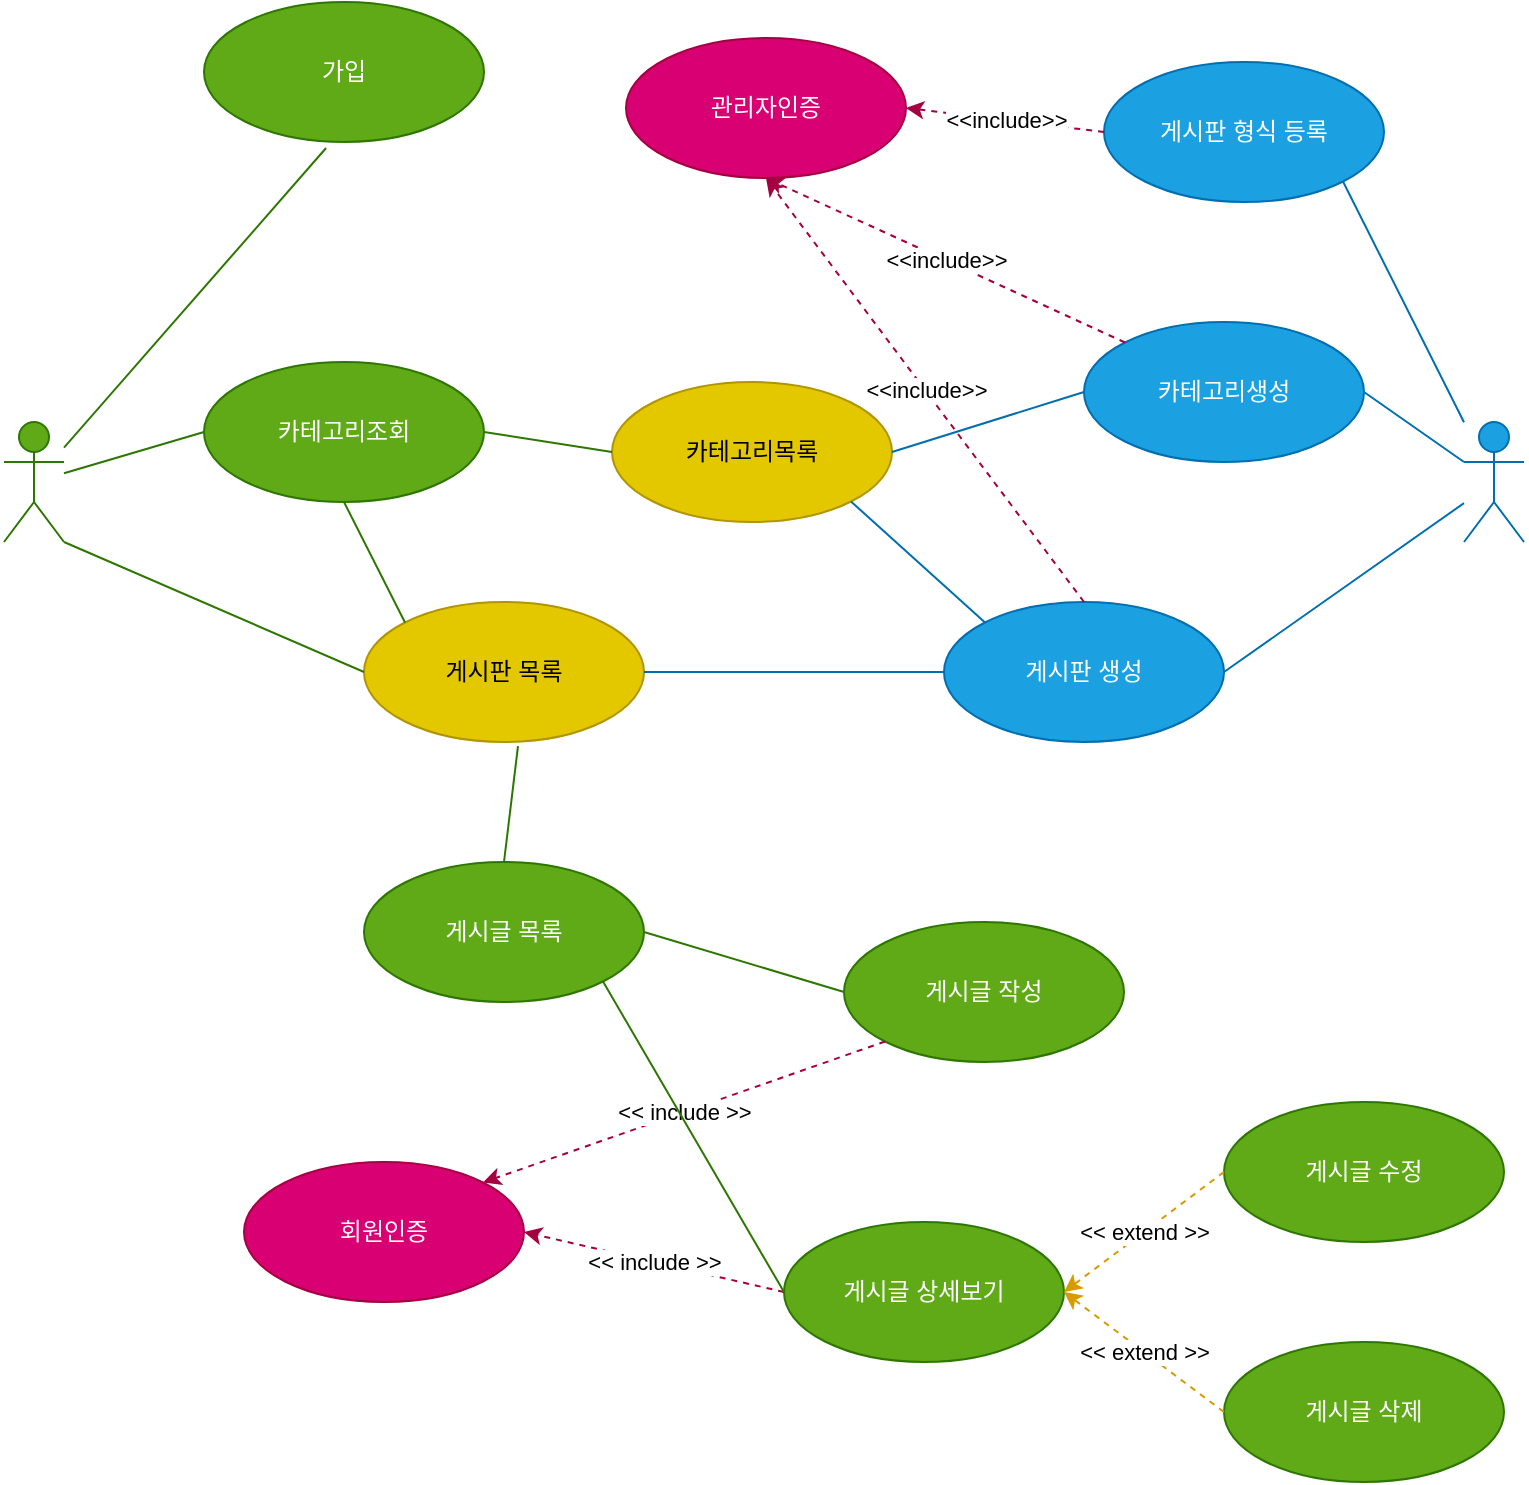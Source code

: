 <mxfile version="21.3.5" type="device">
  <diagram name="페이지-1" id="JWs8nHGsYyW8wRs4B4A1">
    <mxGraphModel dx="1306" dy="786" grid="0" gridSize="10" guides="1" tooltips="1" connect="1" arrows="1" fold="1" page="1" pageScale="1" pageWidth="827" pageHeight="1169" background="none" math="0" shadow="0">
      <root>
        <mxCell id="0" />
        <mxCell id="1" parent="0" />
        <mxCell id="0XxlgwhXw8CZoLLMkOqG-1" value="사용자" style="shape=umlActor;verticalLabelPosition=bottom;verticalAlign=top;html=1;outlineConnect=0;fillColor=#60a917;fontColor=#ffffff;strokeColor=#2D7600;" parent="1" vertex="1">
          <mxGeometry x="40" y="230" width="30" height="60" as="geometry" />
        </mxCell>
        <mxCell id="0XxlgwhXw8CZoLLMkOqG-2" value="관리자" style="shape=umlActor;verticalLabelPosition=bottom;verticalAlign=top;html=1;outlineConnect=0;fillColor=#1ba1e2;fontColor=#ffffff;strokeColor=#006EAF;" parent="1" vertex="1">
          <mxGeometry x="770" y="230" width="30" height="60" as="geometry" />
        </mxCell>
        <mxCell id="0XxlgwhXw8CZoLLMkOqG-4" value="가입" style="ellipse;whiteSpace=wrap;html=1;fillColor=#60a917;fontColor=#ffffff;strokeColor=#2D7600;" parent="1" vertex="1">
          <mxGeometry x="140" y="20" width="140" height="70" as="geometry" />
        </mxCell>
        <mxCell id="0XxlgwhXw8CZoLLMkOqG-5" value="회원인증" style="ellipse;whiteSpace=wrap;html=1;fillColor=#d80073;fontColor=#ffffff;strokeColor=#A50040;" parent="1" vertex="1">
          <mxGeometry x="160" y="600" width="140" height="70" as="geometry" />
        </mxCell>
        <mxCell id="0XxlgwhXw8CZoLLMkOqG-6" value="관리자인증" style="ellipse;whiteSpace=wrap;html=1;fillColor=#d80073;fontColor=#ffffff;strokeColor=#A50040;" parent="1" vertex="1">
          <mxGeometry x="351" y="38" width="140" height="70" as="geometry" />
        </mxCell>
        <mxCell id="0XxlgwhXw8CZoLLMkOqG-7" value="카테고리생성" style="ellipse;whiteSpace=wrap;html=1;fillColor=#1ba1e2;fontColor=#ffffff;strokeColor=#006EAF;" parent="1" vertex="1">
          <mxGeometry x="580" y="180" width="140" height="70" as="geometry" />
        </mxCell>
        <mxCell id="0XxlgwhXw8CZoLLMkOqG-8" value="카테고리목록" style="ellipse;whiteSpace=wrap;html=1;fillColor=#e3c800;strokeColor=#B09500;fontColor=#000000;" parent="1" vertex="1">
          <mxGeometry x="344" y="210" width="140" height="70" as="geometry" />
        </mxCell>
        <mxCell id="0XxlgwhXw8CZoLLMkOqG-10" value="카테고리조회" style="ellipse;whiteSpace=wrap;html=1;fillColor=#60a917;fontColor=#ffffff;strokeColor=#2D7600;" parent="1" vertex="1">
          <mxGeometry x="140" y="200" width="140" height="70" as="geometry" />
        </mxCell>
        <mxCell id="0XxlgwhXw8CZoLLMkOqG-16" value="" style="endArrow=classic;html=1;rounded=0;exitX=0;exitY=0;exitDx=0;exitDy=0;entryX=0.5;entryY=1;entryDx=0;entryDy=0;dashed=1;fillColor=#d80073;strokeColor=#A50040;" parent="1" source="0XxlgwhXw8CZoLLMkOqG-7" target="0XxlgwhXw8CZoLLMkOqG-6" edge="1">
          <mxGeometry relative="1" as="geometry">
            <mxPoint x="360" y="430" as="sourcePoint" />
            <mxPoint x="460" y="430" as="targetPoint" />
          </mxGeometry>
        </mxCell>
        <mxCell id="0XxlgwhXw8CZoLLMkOqG-17" value="&amp;lt;&amp;lt;include&amp;gt;&amp;gt;" style="edgeLabel;resizable=0;html=1;align=center;verticalAlign=middle;" parent="0XxlgwhXw8CZoLLMkOqG-16" connectable="0" vertex="1">
          <mxGeometry relative="1" as="geometry" />
        </mxCell>
        <mxCell id="0XxlgwhXw8CZoLLMkOqG-18" value="" style="endArrow=none;html=1;rounded=0;exitX=1;exitY=0.5;exitDx=0;exitDy=0;entryX=0;entryY=0.5;entryDx=0;entryDy=0;fillColor=#60a917;strokeColor=#2D7600;" parent="1" source="0XxlgwhXw8CZoLLMkOqG-10" target="0XxlgwhXw8CZoLLMkOqG-8" edge="1">
          <mxGeometry width="50" height="50" relative="1" as="geometry">
            <mxPoint x="390" y="460" as="sourcePoint" />
            <mxPoint x="440" y="410" as="targetPoint" />
          </mxGeometry>
        </mxCell>
        <mxCell id="0XxlgwhXw8CZoLLMkOqG-19" value="" style="endArrow=none;html=1;rounded=0;entryX=0;entryY=0.5;entryDx=0;entryDy=0;exitX=1;exitY=0.5;exitDx=0;exitDy=0;fillColor=#1ba1e2;strokeColor=#006EAF;" parent="1" source="0XxlgwhXw8CZoLLMkOqG-8" target="0XxlgwhXw8CZoLLMkOqG-7" edge="1">
          <mxGeometry width="50" height="50" relative="1" as="geometry">
            <mxPoint x="390" y="460" as="sourcePoint" />
            <mxPoint x="440" y="410" as="targetPoint" />
          </mxGeometry>
        </mxCell>
        <mxCell id="0XxlgwhXw8CZoLLMkOqG-20" value="" style="endArrow=none;html=1;rounded=0;entryX=0.436;entryY=1.043;entryDx=0;entryDy=0;entryPerimeter=0;fillColor=#60a917;strokeColor=#2D7600;" parent="1" source="0XxlgwhXw8CZoLLMkOqG-1" target="0XxlgwhXw8CZoLLMkOqG-4" edge="1">
          <mxGeometry width="50" height="50" relative="1" as="geometry">
            <mxPoint x="70" y="220" as="sourcePoint" />
            <mxPoint x="440" y="410" as="targetPoint" />
          </mxGeometry>
        </mxCell>
        <mxCell id="0XxlgwhXw8CZoLLMkOqG-21" value="" style="endArrow=none;html=1;rounded=0;entryX=0;entryY=0.5;entryDx=0;entryDy=0;fillColor=#60a917;strokeColor=#2D7600;" parent="1" source="0XxlgwhXw8CZoLLMkOqG-1" target="0XxlgwhXw8CZoLLMkOqG-10" edge="1">
          <mxGeometry width="50" height="50" relative="1" as="geometry">
            <mxPoint x="70" y="250" as="sourcePoint" />
            <mxPoint x="440" y="410" as="targetPoint" />
          </mxGeometry>
        </mxCell>
        <mxCell id="0XxlgwhXw8CZoLLMkOqG-22" value="" style="endArrow=none;html=1;rounded=0;entryX=1;entryY=0.5;entryDx=0;entryDy=0;exitX=0;exitY=0.333;exitDx=0;exitDy=0;exitPerimeter=0;fillColor=#1ba1e2;strokeColor=#006EAF;" parent="1" source="0XxlgwhXw8CZoLLMkOqG-2" target="0XxlgwhXw8CZoLLMkOqG-7" edge="1">
          <mxGeometry width="50" height="50" relative="1" as="geometry">
            <mxPoint x="390" y="460" as="sourcePoint" />
            <mxPoint x="440" y="410" as="targetPoint" />
          </mxGeometry>
        </mxCell>
        <mxCell id="0XxlgwhXw8CZoLLMkOqG-23" value="게시판 목록" style="ellipse;whiteSpace=wrap;html=1;fillColor=#e3c800;fontColor=#000000;strokeColor=#B09500;" parent="1" vertex="1">
          <mxGeometry x="220" y="320" width="140" height="70" as="geometry" />
        </mxCell>
        <mxCell id="0XxlgwhXw8CZoLLMkOqG-24" value="게시판 생성" style="ellipse;whiteSpace=wrap;html=1;fillColor=#1ba1e2;fontColor=#ffffff;strokeColor=#006EAF;" parent="1" vertex="1">
          <mxGeometry x="510" y="320" width="140" height="70" as="geometry" />
        </mxCell>
        <mxCell id="0XxlgwhXw8CZoLLMkOqG-26" value="" style="endArrow=none;html=1;rounded=0;exitX=1;exitY=0.5;exitDx=0;exitDy=0;entryX=0;entryY=0.5;entryDx=0;entryDy=0;fillColor=#1ba1e2;strokeColor=#006EAF;" parent="1" source="0XxlgwhXw8CZoLLMkOqG-23" target="0XxlgwhXw8CZoLLMkOqG-24" edge="1">
          <mxGeometry width="50" height="50" relative="1" as="geometry">
            <mxPoint x="390" y="460" as="sourcePoint" />
            <mxPoint x="440" y="410" as="targetPoint" />
          </mxGeometry>
        </mxCell>
        <mxCell id="0XxlgwhXw8CZoLLMkOqG-27" value="" style="endArrow=none;html=1;rounded=0;exitX=1;exitY=1;exitDx=0;exitDy=0;exitPerimeter=0;entryX=0;entryY=0.5;entryDx=0;entryDy=0;fillColor=#60a917;strokeColor=#2D7600;" parent="1" source="0XxlgwhXw8CZoLLMkOqG-1" target="0XxlgwhXw8CZoLLMkOqG-23" edge="1">
          <mxGeometry width="50" height="50" relative="1" as="geometry">
            <mxPoint x="390" y="460" as="sourcePoint" />
            <mxPoint x="440" y="410" as="targetPoint" />
          </mxGeometry>
        </mxCell>
        <mxCell id="0XxlgwhXw8CZoLLMkOqG-28" value="" style="endArrow=none;html=1;rounded=0;exitX=1;exitY=0.5;exitDx=0;exitDy=0;fillColor=#1ba1e2;strokeColor=#006EAF;" parent="1" source="0XxlgwhXw8CZoLLMkOqG-24" target="0XxlgwhXw8CZoLLMkOqG-2" edge="1">
          <mxGeometry width="50" height="50" relative="1" as="geometry">
            <mxPoint x="390" y="460" as="sourcePoint" />
            <mxPoint x="440" y="410" as="targetPoint" />
          </mxGeometry>
        </mxCell>
        <mxCell id="0XxlgwhXw8CZoLLMkOqG-29" value="게시글 목록" style="ellipse;whiteSpace=wrap;html=1;fillColor=#60a917;fontColor=#ffffff;strokeColor=#2D7600;" parent="1" vertex="1">
          <mxGeometry x="220" y="450" width="140" height="70" as="geometry" />
        </mxCell>
        <mxCell id="0XxlgwhXw8CZoLLMkOqG-30" value="게시글 작성" style="ellipse;whiteSpace=wrap;html=1;fillColor=#60a917;fontColor=#ffffff;strokeColor=#2D7600;" parent="1" vertex="1">
          <mxGeometry x="460" y="480" width="140" height="70" as="geometry" />
        </mxCell>
        <mxCell id="0XxlgwhXw8CZoLLMkOqG-31" value="게시글 상세보기" style="ellipse;whiteSpace=wrap;html=1;fillColor=#60a917;fontColor=#ffffff;strokeColor=#2D7600;" parent="1" vertex="1">
          <mxGeometry x="430" y="630" width="140" height="70" as="geometry" />
        </mxCell>
        <mxCell id="0XxlgwhXw8CZoLLMkOqG-32" value="게시글 삭제" style="ellipse;whiteSpace=wrap;html=1;fillColor=#60a917;fontColor=#ffffff;strokeColor=#2D7600;" parent="1" vertex="1">
          <mxGeometry x="650" y="690" width="140" height="70" as="geometry" />
        </mxCell>
        <mxCell id="0XxlgwhXw8CZoLLMkOqG-33" value="게시글 수정" style="ellipse;whiteSpace=wrap;html=1;fillColor=#60a917;fontColor=#ffffff;strokeColor=#2D7600;" parent="1" vertex="1">
          <mxGeometry x="650" y="570" width="140" height="70" as="geometry" />
        </mxCell>
        <mxCell id="0XxlgwhXw8CZoLLMkOqG-34" value="" style="endArrow=classic;html=1;rounded=0;exitX=0;exitY=0.5;exitDx=0;exitDy=0;entryX=1;entryY=0.5;entryDx=0;entryDy=0;dashed=1;fillColor=#ffe6cc;strokeColor=#d79b00;" parent="1" source="0XxlgwhXw8CZoLLMkOqG-33" target="0XxlgwhXw8CZoLLMkOqG-31" edge="1">
          <mxGeometry relative="1" as="geometry">
            <mxPoint x="360" y="430" as="sourcePoint" />
            <mxPoint x="460" y="430" as="targetPoint" />
          </mxGeometry>
        </mxCell>
        <mxCell id="0XxlgwhXw8CZoLLMkOqG-35" value="&amp;lt;&amp;lt; extend &amp;gt;&amp;gt;" style="edgeLabel;resizable=0;html=1;align=center;verticalAlign=middle;" parent="0XxlgwhXw8CZoLLMkOqG-34" connectable="0" vertex="1">
          <mxGeometry relative="1" as="geometry" />
        </mxCell>
        <mxCell id="0XxlgwhXw8CZoLLMkOqG-36" value="" style="endArrow=classic;html=1;rounded=0;entryX=1;entryY=0.5;entryDx=0;entryDy=0;exitX=0;exitY=0.5;exitDx=0;exitDy=0;dashed=1;fillColor=#ffe6cc;strokeColor=#d79b00;" parent="1" source="0XxlgwhXw8CZoLLMkOqG-32" target="0XxlgwhXw8CZoLLMkOqG-31" edge="1">
          <mxGeometry relative="1" as="geometry">
            <mxPoint x="360" y="430" as="sourcePoint" />
            <mxPoint x="460" y="430" as="targetPoint" />
          </mxGeometry>
        </mxCell>
        <mxCell id="0XxlgwhXw8CZoLLMkOqG-37" value="&amp;lt;&amp;lt; extend &amp;gt;&amp;gt;" style="edgeLabel;resizable=0;html=1;align=center;verticalAlign=middle;" parent="0XxlgwhXw8CZoLLMkOqG-36" connectable="0" vertex="1">
          <mxGeometry relative="1" as="geometry" />
        </mxCell>
        <mxCell id="0XxlgwhXw8CZoLLMkOqG-38" value="" style="endArrow=classic;html=1;rounded=0;exitX=0;exitY=0.5;exitDx=0;exitDy=0;entryX=1;entryY=0.5;entryDx=0;entryDy=0;dashed=1;fillColor=#d80073;strokeColor=#A50040;" parent="1" source="0XxlgwhXw8CZoLLMkOqG-31" target="0XxlgwhXw8CZoLLMkOqG-5" edge="1">
          <mxGeometry relative="1" as="geometry">
            <mxPoint x="360" y="430" as="sourcePoint" />
            <mxPoint x="460" y="430" as="targetPoint" />
          </mxGeometry>
        </mxCell>
        <mxCell id="0XxlgwhXw8CZoLLMkOqG-39" value="&amp;lt;&amp;lt; include &amp;gt;&amp;gt;" style="edgeLabel;resizable=0;html=1;align=center;verticalAlign=middle;" parent="0XxlgwhXw8CZoLLMkOqG-38" connectable="0" vertex="1">
          <mxGeometry relative="1" as="geometry" />
        </mxCell>
        <mxCell id="0XxlgwhXw8CZoLLMkOqG-40" value="" style="endArrow=classic;html=1;rounded=0;exitX=0;exitY=1;exitDx=0;exitDy=0;entryX=1;entryY=0;entryDx=0;entryDy=0;dashed=1;fillColor=#d80073;strokeColor=#A50040;" parent="1" source="0XxlgwhXw8CZoLLMkOqG-30" target="0XxlgwhXw8CZoLLMkOqG-5" edge="1">
          <mxGeometry relative="1" as="geometry">
            <mxPoint x="360" y="430" as="sourcePoint" />
            <mxPoint x="460" y="430" as="targetPoint" />
          </mxGeometry>
        </mxCell>
        <mxCell id="0XxlgwhXw8CZoLLMkOqG-41" value="&amp;lt;&amp;lt; include &amp;gt;&amp;gt;" style="edgeLabel;resizable=0;html=1;align=center;verticalAlign=middle;" parent="0XxlgwhXw8CZoLLMkOqG-40" connectable="0" vertex="1">
          <mxGeometry relative="1" as="geometry" />
        </mxCell>
        <mxCell id="0XxlgwhXw8CZoLLMkOqG-42" value="" style="endArrow=none;html=1;rounded=0;exitX=0.55;exitY=1.029;exitDx=0;exitDy=0;exitPerimeter=0;entryX=0.5;entryY=0;entryDx=0;entryDy=0;fillColor=#60a917;strokeColor=#2D7600;" parent="1" source="0XxlgwhXw8CZoLLMkOqG-23" target="0XxlgwhXw8CZoLLMkOqG-29" edge="1">
          <mxGeometry width="50" height="50" relative="1" as="geometry">
            <mxPoint x="390" y="460" as="sourcePoint" />
            <mxPoint x="440" y="410" as="targetPoint" />
          </mxGeometry>
        </mxCell>
        <mxCell id="0XxlgwhXw8CZoLLMkOqG-43" value="" style="endArrow=none;html=1;rounded=0;entryX=0;entryY=0.5;entryDx=0;entryDy=0;exitX=1;exitY=0.5;exitDx=0;exitDy=0;fillColor=#60a917;strokeColor=#2D7600;" parent="1" source="0XxlgwhXw8CZoLLMkOqG-29" target="0XxlgwhXw8CZoLLMkOqG-30" edge="1">
          <mxGeometry width="50" height="50" relative="1" as="geometry">
            <mxPoint x="360" y="640" as="sourcePoint" />
            <mxPoint x="440" y="410" as="targetPoint" />
          </mxGeometry>
        </mxCell>
        <mxCell id="0XxlgwhXw8CZoLLMkOqG-44" value="" style="endArrow=none;html=1;rounded=0;exitX=1;exitY=1;exitDx=0;exitDy=0;entryX=0;entryY=0.5;entryDx=0;entryDy=0;fillColor=#60a917;strokeColor=#2D7600;" parent="1" source="0XxlgwhXw8CZoLLMkOqG-29" target="0XxlgwhXw8CZoLLMkOqG-31" edge="1">
          <mxGeometry width="50" height="50" relative="1" as="geometry">
            <mxPoint x="390" y="460" as="sourcePoint" />
            <mxPoint x="440" y="410" as="targetPoint" />
          </mxGeometry>
        </mxCell>
        <mxCell id="0XxlgwhXw8CZoLLMkOqG-45" value="" style="endArrow=classic;html=1;rounded=0;exitX=0.5;exitY=0;exitDx=0;exitDy=0;entryX=0.5;entryY=1;entryDx=0;entryDy=0;dashed=1;fillColor=#d80073;strokeColor=#A50040;" parent="1" source="0XxlgwhXw8CZoLLMkOqG-24" target="0XxlgwhXw8CZoLLMkOqG-6" edge="1">
          <mxGeometry relative="1" as="geometry">
            <mxPoint x="640" y="320" as="sourcePoint" />
            <mxPoint x="560" y="170" as="targetPoint" />
          </mxGeometry>
        </mxCell>
        <mxCell id="0XxlgwhXw8CZoLLMkOqG-46" value="&amp;lt;&amp;lt;include&amp;gt;&amp;gt;" style="edgeLabel;resizable=0;html=1;align=center;verticalAlign=middle;" parent="0XxlgwhXw8CZoLLMkOqG-45" connectable="0" vertex="1">
          <mxGeometry relative="1" as="geometry" />
        </mxCell>
        <mxCell id="0XxlgwhXw8CZoLLMkOqG-49" value="게시판 형식 등록" style="ellipse;whiteSpace=wrap;html=1;fillColor=#1ba1e2;fontColor=#ffffff;strokeColor=#006EAF;" parent="1" vertex="1">
          <mxGeometry x="590" y="50" width="140" height="70" as="geometry" />
        </mxCell>
        <mxCell id="0XxlgwhXw8CZoLLMkOqG-50" value="" style="endArrow=classic;html=1;rounded=0;exitX=0;exitY=0.5;exitDx=0;exitDy=0;entryX=1;entryY=0.5;entryDx=0;entryDy=0;dashed=1;fillColor=#d80073;strokeColor=#A50040;" parent="1" source="0XxlgwhXw8CZoLLMkOqG-49" target="0XxlgwhXw8CZoLLMkOqG-6" edge="1">
          <mxGeometry relative="1" as="geometry">
            <mxPoint x="611" y="200" as="sourcePoint" />
            <mxPoint x="494" y="150" as="targetPoint" />
          </mxGeometry>
        </mxCell>
        <mxCell id="0XxlgwhXw8CZoLLMkOqG-51" value="&amp;lt;&amp;lt;include&amp;gt;&amp;gt;" style="edgeLabel;resizable=0;html=1;align=center;verticalAlign=middle;" parent="0XxlgwhXw8CZoLLMkOqG-50" connectable="0" vertex="1">
          <mxGeometry relative="1" as="geometry" />
        </mxCell>
        <mxCell id="0XxlgwhXw8CZoLLMkOqG-52" value="" style="endArrow=none;html=1;rounded=0;entryX=1;entryY=1;entryDx=0;entryDy=0;fillColor=#1ba1e2;strokeColor=#006EAF;" parent="1" source="0XxlgwhXw8CZoLLMkOqG-2" target="0XxlgwhXw8CZoLLMkOqG-49" edge="1">
          <mxGeometry width="50" height="50" relative="1" as="geometry">
            <mxPoint x="390" y="460" as="sourcePoint" />
            <mxPoint x="440" y="410" as="targetPoint" />
          </mxGeometry>
        </mxCell>
        <mxCell id="0XxlgwhXw8CZoLLMkOqG-53" value="" style="endArrow=none;html=1;rounded=0;entryX=0.5;entryY=1;entryDx=0;entryDy=0;exitX=0;exitY=0;exitDx=0;exitDy=0;fillColor=#60a917;strokeColor=#2D7600;" parent="1" source="0XxlgwhXw8CZoLLMkOqG-23" target="0XxlgwhXw8CZoLLMkOqG-10" edge="1">
          <mxGeometry width="50" height="50" relative="1" as="geometry">
            <mxPoint x="390" y="460" as="sourcePoint" />
            <mxPoint x="440" y="410" as="targetPoint" />
          </mxGeometry>
        </mxCell>
        <mxCell id="UTYbpe6xRjgNcZ9PXHri-1" value="" style="endArrow=none;html=1;rounded=0;entryX=1;entryY=1;entryDx=0;entryDy=0;exitX=0;exitY=0;exitDx=0;exitDy=0;fillColor=#1ba1e2;strokeColor=#006EAF;" edge="1" parent="1" source="0XxlgwhXw8CZoLLMkOqG-24" target="0XxlgwhXw8CZoLLMkOqG-8">
          <mxGeometry width="50" height="50" relative="1" as="geometry">
            <mxPoint x="387" y="429" as="sourcePoint" />
            <mxPoint x="437" y="379" as="targetPoint" />
          </mxGeometry>
        </mxCell>
      </root>
    </mxGraphModel>
  </diagram>
</mxfile>
